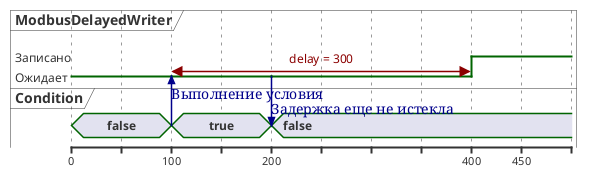 @startuml

robust "ModbusDelayedWriter" as guard
concise "Condition" as cond

@guard
@100 <-> @+300 : delay = 300 

@0
cond is false
guard is Ожидает

@100
cond -> guard : Выполнение условия
cond is true
guard is Ожидает

@+100
guard -> cond : Задержка еще не истекла
cond is false
guard is Ожидает

@+200
guard is Записано

@+50

@enduml